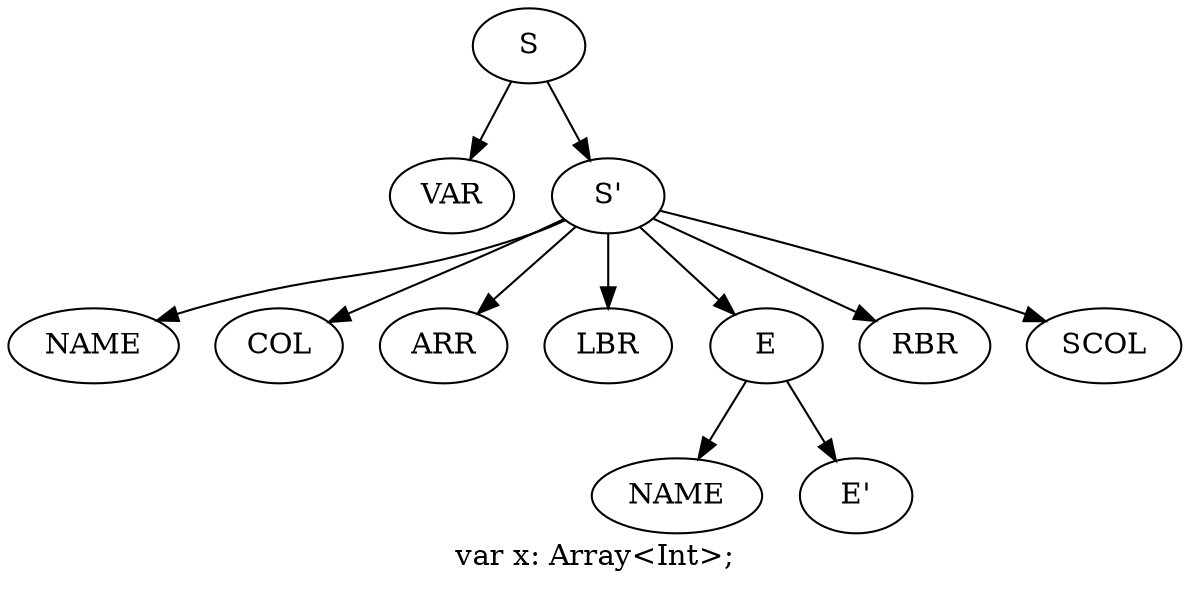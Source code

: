 digraph Tree {
"S0"[label="S"]
"S0" -> "VAR1";
"S0" -> "S'2";
"VAR1"[label="VAR"]
"S'2"[label="S'"]
"S'2" -> "NAME3";
"S'2" -> "COL4";
"S'2" -> "ARR5";
"S'2" -> "LBR6";
"S'2" -> "E7";
"S'2" -> "RBR10";
"S'2" -> "SCOL11";
"NAME3"[label="NAME"]
"COL4"[label="COL"]
"ARR5"[label="ARR"]
"LBR6"[label="LBR"]
"E7"[label="E"]
"E7" -> "NAME8";
"E7" -> "E'9";
"NAME8"[label="NAME"]
"E'9"[label="E'"]
"RBR10"[label="RBR"]
"SCOL11"[label="SCOL"]
label="var x: Array<Int>;";
}
